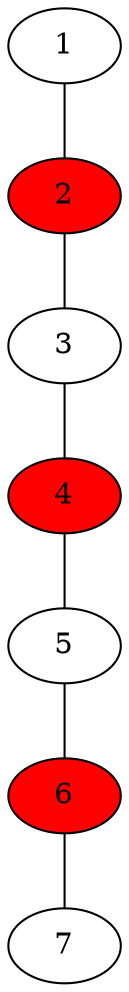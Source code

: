 graph MyGraph {
	1;
	2;
	3;
	4;
	5;
	6;
	7;
	1 -- 2;
	2 -- 3;
	3 -- 4;
	4 -- 5;
	5 -- 6;
	6 -- 7;
    2 [style=filled, fillcolor=red];
    4 [style=filled, fillcolor=red];
    6 [style=filled, fillcolor=red];
}
